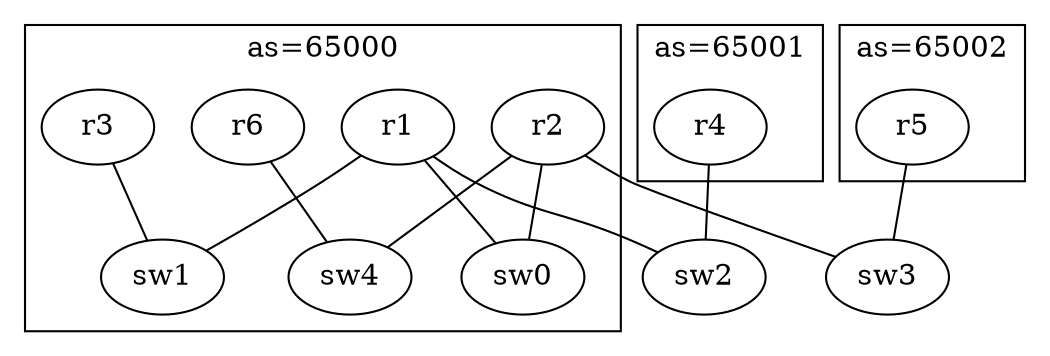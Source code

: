 digraph  {
        subgraph cluster1 {
                label="as=65000";
		r1[class="router; bgp; ospf"];
		r2[class="router; bgp; ospf"];
		r3[class="router; ospf"];
		sw0[class="switch"];
		sw1[class="switch"];
		r6[class="router; ospf"];
		sw4[class="switch"];
        }

	subgraph cluster2 {
		label="as=65001";
		r4[class="router; bgp"];
	}

	subgraph cluster3 {
		label="as=65002";
		r5[class="router; bgp"];
	}

	sw2[class="switch"];
	sw3[class="switch"];

	r1->sw0[dir="none", tailclass="ibgp; ospf; priority=10"];
	r2->sw0[dir="none", tailclass="ibgp; ospf; priority=5"]
	r1->sw1[dir="none", tailclass="ospf; priority=10"];
	r3->sw1[dir="none", tailclass="ospf; priority=5"];
	r1->sw2[dir="none", tailclass="ebgp"];
	r4->sw2[dir="none", tailclass="ebgp"];
	r2->sw3[dir="none", tailclass="ebgp"];
	r5->sw3[dir="none", tailclass="ebgp"];
	r2->sw4[dir="none", tailclass="ospf; priority=10"];
	r6->sw4[dir="none", tailclass="ospf; priority=5"];
}
